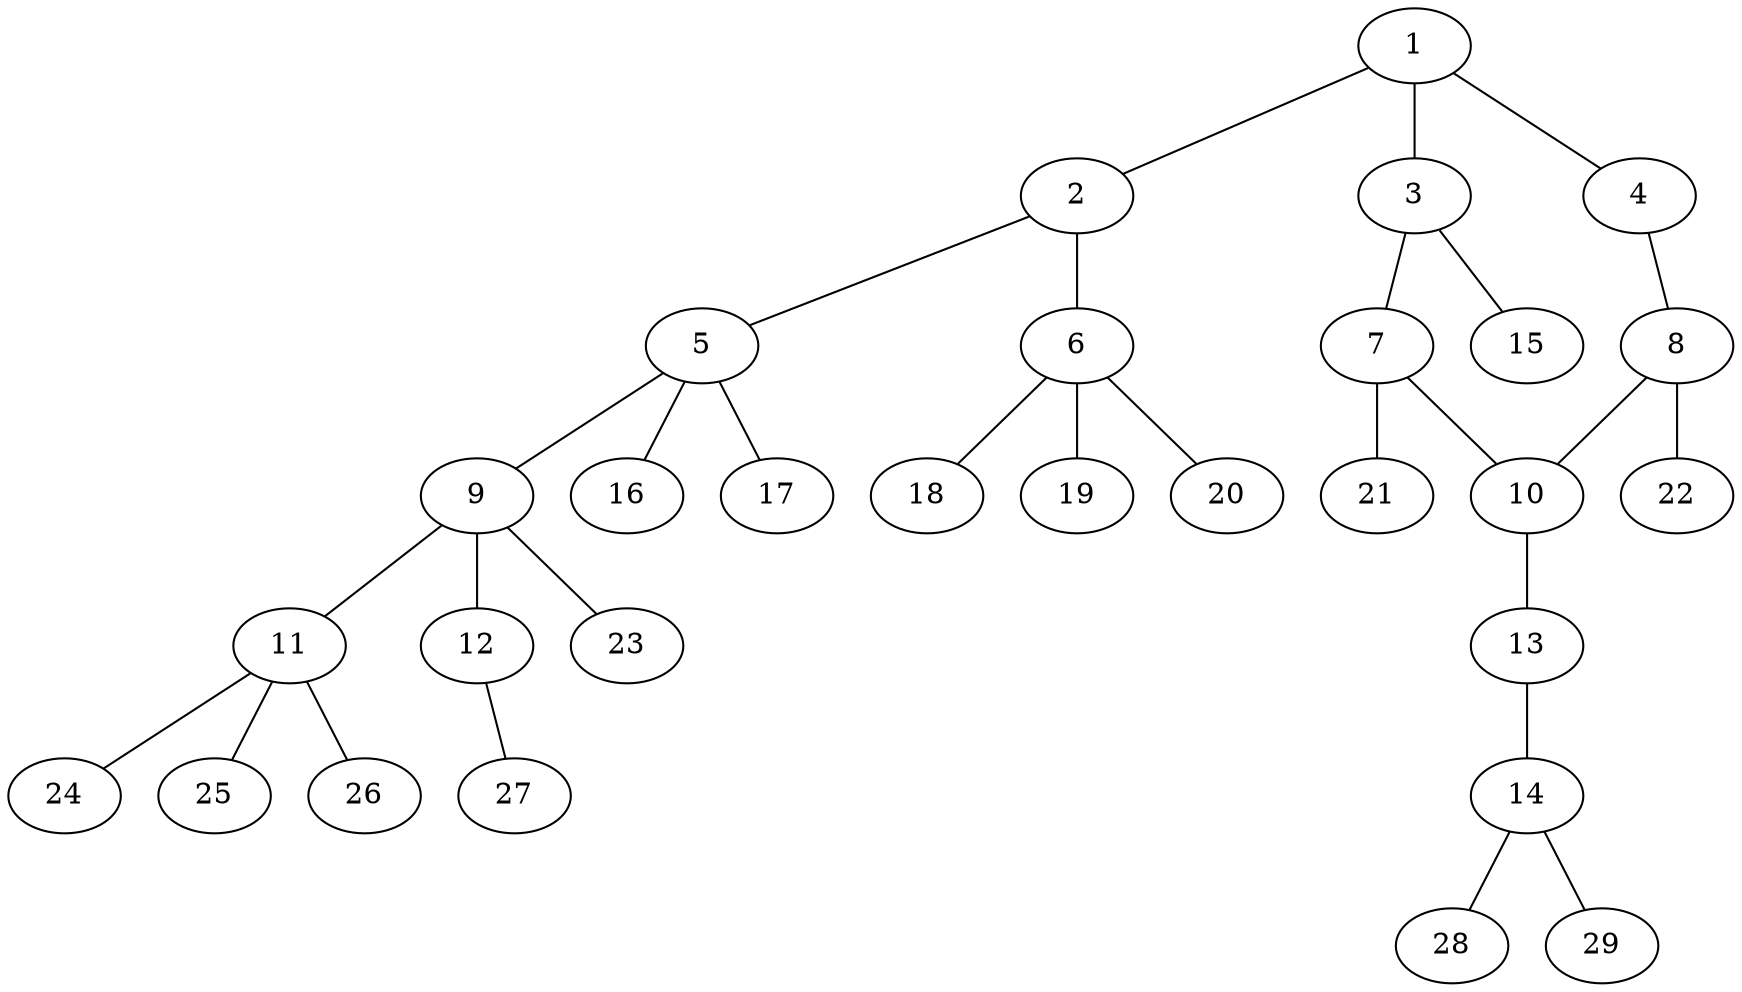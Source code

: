 graph molecule_3474 {
	1	 [chem=C];
	2	 [chem=N];
	1 -- 2	 [valence=1];
	3	 [chem=C];
	1 -- 3	 [valence=1];
	4	 [chem=N];
	1 -- 4	 [valence=2];
	5	 [chem=C];
	2 -- 5	 [valence=1];
	6	 [chem=C];
	2 -- 6	 [valence=1];
	7	 [chem=C];
	3 -- 7	 [valence=2];
	15	 [chem=H];
	3 -- 15	 [valence=1];
	8	 [chem=N];
	4 -- 8	 [valence=1];
	9	 [chem=C];
	5 -- 9	 [valence=1];
	16	 [chem=H];
	5 -- 16	 [valence=1];
	17	 [chem=H];
	5 -- 17	 [valence=1];
	18	 [chem=H];
	6 -- 18	 [valence=1];
	19	 [chem=H];
	6 -- 19	 [valence=1];
	20	 [chem=H];
	6 -- 20	 [valence=1];
	10	 [chem=C];
	7 -- 10	 [valence=1];
	21	 [chem=H];
	7 -- 21	 [valence=1];
	8 -- 10	 [valence=1];
	22	 [chem=H];
	8 -- 22	 [valence=1];
	11	 [chem=C];
	9 -- 11	 [valence=1];
	12	 [chem=O];
	9 -- 12	 [valence=1];
	23	 [chem=H];
	9 -- 23	 [valence=1];
	13	 [chem=N];
	10 -- 13	 [valence=2];
	24	 [chem=H];
	11 -- 24	 [valence=1];
	25	 [chem=H];
	11 -- 25	 [valence=1];
	26	 [chem=H];
	11 -- 26	 [valence=1];
	27	 [chem=H];
	12 -- 27	 [valence=1];
	14	 [chem=N];
	13 -- 14	 [valence=1];
	28	 [chem=H];
	14 -- 28	 [valence=1];
	29	 [chem=H];
	14 -- 29	 [valence=1];
}
